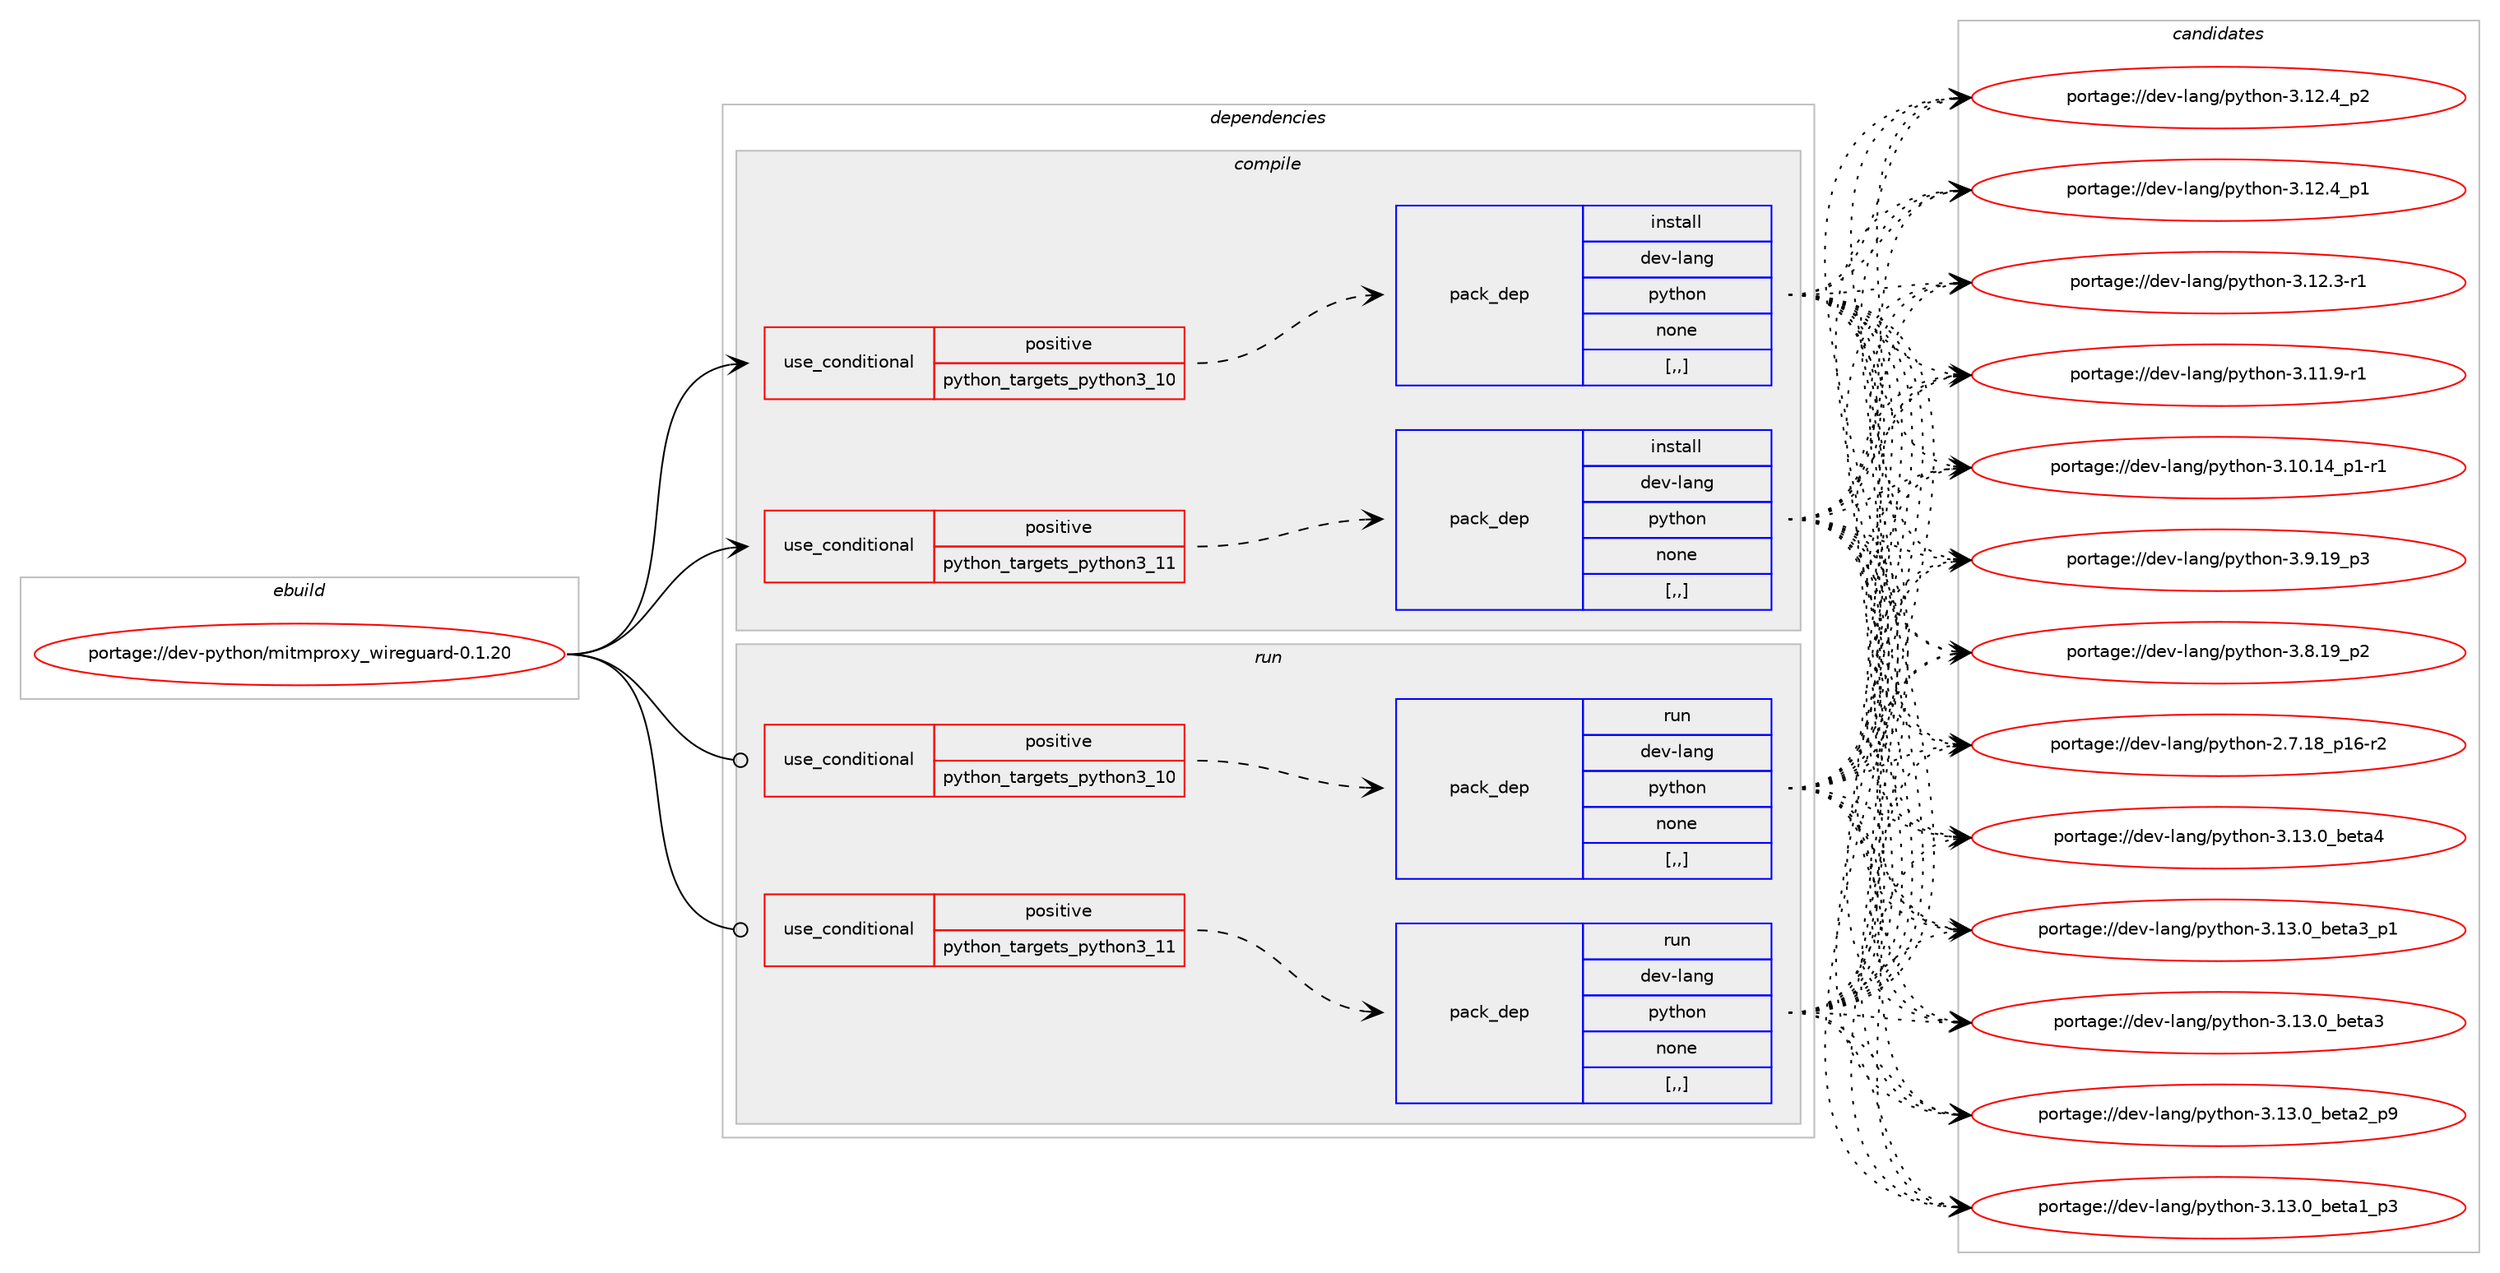 digraph prolog {

# *************
# Graph options
# *************

newrank=true;
concentrate=true;
compound=true;
graph [rankdir=LR,fontname=Helvetica,fontsize=10,ranksep=1.5];#, ranksep=2.5, nodesep=0.2];
edge  [arrowhead=vee];
node  [fontname=Helvetica,fontsize=10];

# **********
# The ebuild
# **********

subgraph cluster_leftcol {
color=gray;
label=<<i>ebuild</i>>;
id [label="portage://dev-python/mitmproxy_wireguard-0.1.20", color=red, width=4, href="../dev-python/mitmproxy_wireguard-0.1.20.svg"];
}

# ****************
# The dependencies
# ****************

subgraph cluster_midcol {
color=gray;
label=<<i>dependencies</i>>;
subgraph cluster_compile {
fillcolor="#eeeeee";
style=filled;
label=<<i>compile</i>>;
subgraph cond34912 {
dependency151552 [label=<<TABLE BORDER="0" CELLBORDER="1" CELLSPACING="0" CELLPADDING="4"><TR><TD ROWSPAN="3" CELLPADDING="10">use_conditional</TD></TR><TR><TD>positive</TD></TR><TR><TD>python_targets_python3_10</TD></TR></TABLE>>, shape=none, color=red];
subgraph pack115391 {
dependency151553 [label=<<TABLE BORDER="0" CELLBORDER="1" CELLSPACING="0" CELLPADDING="4" WIDTH="220"><TR><TD ROWSPAN="6" CELLPADDING="30">pack_dep</TD></TR><TR><TD WIDTH="110">install</TD></TR><TR><TD>dev-lang</TD></TR><TR><TD>python</TD></TR><TR><TD>none</TD></TR><TR><TD>[,,]</TD></TR></TABLE>>, shape=none, color=blue];
}
dependency151552:e -> dependency151553:w [weight=20,style="dashed",arrowhead="vee"];
}
id:e -> dependency151552:w [weight=20,style="solid",arrowhead="vee"];
subgraph cond34913 {
dependency151554 [label=<<TABLE BORDER="0" CELLBORDER="1" CELLSPACING="0" CELLPADDING="4"><TR><TD ROWSPAN="3" CELLPADDING="10">use_conditional</TD></TR><TR><TD>positive</TD></TR><TR><TD>python_targets_python3_11</TD></TR></TABLE>>, shape=none, color=red];
subgraph pack115392 {
dependency151555 [label=<<TABLE BORDER="0" CELLBORDER="1" CELLSPACING="0" CELLPADDING="4" WIDTH="220"><TR><TD ROWSPAN="6" CELLPADDING="30">pack_dep</TD></TR><TR><TD WIDTH="110">install</TD></TR><TR><TD>dev-lang</TD></TR><TR><TD>python</TD></TR><TR><TD>none</TD></TR><TR><TD>[,,]</TD></TR></TABLE>>, shape=none, color=blue];
}
dependency151554:e -> dependency151555:w [weight=20,style="dashed",arrowhead="vee"];
}
id:e -> dependency151554:w [weight=20,style="solid",arrowhead="vee"];
}
subgraph cluster_compileandrun {
fillcolor="#eeeeee";
style=filled;
label=<<i>compile and run</i>>;
}
subgraph cluster_run {
fillcolor="#eeeeee";
style=filled;
label=<<i>run</i>>;
subgraph cond34914 {
dependency151556 [label=<<TABLE BORDER="0" CELLBORDER="1" CELLSPACING="0" CELLPADDING="4"><TR><TD ROWSPAN="3" CELLPADDING="10">use_conditional</TD></TR><TR><TD>positive</TD></TR><TR><TD>python_targets_python3_10</TD></TR></TABLE>>, shape=none, color=red];
subgraph pack115393 {
dependency151557 [label=<<TABLE BORDER="0" CELLBORDER="1" CELLSPACING="0" CELLPADDING="4" WIDTH="220"><TR><TD ROWSPAN="6" CELLPADDING="30">pack_dep</TD></TR><TR><TD WIDTH="110">run</TD></TR><TR><TD>dev-lang</TD></TR><TR><TD>python</TD></TR><TR><TD>none</TD></TR><TR><TD>[,,]</TD></TR></TABLE>>, shape=none, color=blue];
}
dependency151556:e -> dependency151557:w [weight=20,style="dashed",arrowhead="vee"];
}
id:e -> dependency151556:w [weight=20,style="solid",arrowhead="odot"];
subgraph cond34915 {
dependency151558 [label=<<TABLE BORDER="0" CELLBORDER="1" CELLSPACING="0" CELLPADDING="4"><TR><TD ROWSPAN="3" CELLPADDING="10">use_conditional</TD></TR><TR><TD>positive</TD></TR><TR><TD>python_targets_python3_11</TD></TR></TABLE>>, shape=none, color=red];
subgraph pack115394 {
dependency151559 [label=<<TABLE BORDER="0" CELLBORDER="1" CELLSPACING="0" CELLPADDING="4" WIDTH="220"><TR><TD ROWSPAN="6" CELLPADDING="30">pack_dep</TD></TR><TR><TD WIDTH="110">run</TD></TR><TR><TD>dev-lang</TD></TR><TR><TD>python</TD></TR><TR><TD>none</TD></TR><TR><TD>[,,]</TD></TR></TABLE>>, shape=none, color=blue];
}
dependency151558:e -> dependency151559:w [weight=20,style="dashed",arrowhead="vee"];
}
id:e -> dependency151558:w [weight=20,style="solid",arrowhead="odot"];
}
}

# **************
# The candidates
# **************

subgraph cluster_choices {
rank=same;
color=gray;
label=<<i>candidates</i>>;

subgraph choice115391 {
color=black;
nodesep=1;
choice1001011184510897110103471121211161041111104551464951464895981011169752 [label="portage://dev-lang/python-3.13.0_beta4", color=red, width=4,href="../dev-lang/python-3.13.0_beta4.svg"];
choice10010111845108971101034711212111610411111045514649514648959810111697519511249 [label="portage://dev-lang/python-3.13.0_beta3_p1", color=red, width=4,href="../dev-lang/python-3.13.0_beta3_p1.svg"];
choice1001011184510897110103471121211161041111104551464951464895981011169751 [label="portage://dev-lang/python-3.13.0_beta3", color=red, width=4,href="../dev-lang/python-3.13.0_beta3.svg"];
choice10010111845108971101034711212111610411111045514649514648959810111697509511257 [label="portage://dev-lang/python-3.13.0_beta2_p9", color=red, width=4,href="../dev-lang/python-3.13.0_beta2_p9.svg"];
choice10010111845108971101034711212111610411111045514649514648959810111697499511251 [label="portage://dev-lang/python-3.13.0_beta1_p3", color=red, width=4,href="../dev-lang/python-3.13.0_beta1_p3.svg"];
choice100101118451089711010347112121116104111110455146495046529511250 [label="portage://dev-lang/python-3.12.4_p2", color=red, width=4,href="../dev-lang/python-3.12.4_p2.svg"];
choice100101118451089711010347112121116104111110455146495046529511249 [label="portage://dev-lang/python-3.12.4_p1", color=red, width=4,href="../dev-lang/python-3.12.4_p1.svg"];
choice100101118451089711010347112121116104111110455146495046514511449 [label="portage://dev-lang/python-3.12.3-r1", color=red, width=4,href="../dev-lang/python-3.12.3-r1.svg"];
choice100101118451089711010347112121116104111110455146494946574511449 [label="portage://dev-lang/python-3.11.9-r1", color=red, width=4,href="../dev-lang/python-3.11.9-r1.svg"];
choice100101118451089711010347112121116104111110455146494846495295112494511449 [label="portage://dev-lang/python-3.10.14_p1-r1", color=red, width=4,href="../dev-lang/python-3.10.14_p1-r1.svg"];
choice100101118451089711010347112121116104111110455146574649579511251 [label="portage://dev-lang/python-3.9.19_p3", color=red, width=4,href="../dev-lang/python-3.9.19_p3.svg"];
choice100101118451089711010347112121116104111110455146564649579511250 [label="portage://dev-lang/python-3.8.19_p2", color=red, width=4,href="../dev-lang/python-3.8.19_p2.svg"];
choice100101118451089711010347112121116104111110455046554649569511249544511450 [label="portage://dev-lang/python-2.7.18_p16-r2", color=red, width=4,href="../dev-lang/python-2.7.18_p16-r2.svg"];
dependency151553:e -> choice1001011184510897110103471121211161041111104551464951464895981011169752:w [style=dotted,weight="100"];
dependency151553:e -> choice10010111845108971101034711212111610411111045514649514648959810111697519511249:w [style=dotted,weight="100"];
dependency151553:e -> choice1001011184510897110103471121211161041111104551464951464895981011169751:w [style=dotted,weight="100"];
dependency151553:e -> choice10010111845108971101034711212111610411111045514649514648959810111697509511257:w [style=dotted,weight="100"];
dependency151553:e -> choice10010111845108971101034711212111610411111045514649514648959810111697499511251:w [style=dotted,weight="100"];
dependency151553:e -> choice100101118451089711010347112121116104111110455146495046529511250:w [style=dotted,weight="100"];
dependency151553:e -> choice100101118451089711010347112121116104111110455146495046529511249:w [style=dotted,weight="100"];
dependency151553:e -> choice100101118451089711010347112121116104111110455146495046514511449:w [style=dotted,weight="100"];
dependency151553:e -> choice100101118451089711010347112121116104111110455146494946574511449:w [style=dotted,weight="100"];
dependency151553:e -> choice100101118451089711010347112121116104111110455146494846495295112494511449:w [style=dotted,weight="100"];
dependency151553:e -> choice100101118451089711010347112121116104111110455146574649579511251:w [style=dotted,weight="100"];
dependency151553:e -> choice100101118451089711010347112121116104111110455146564649579511250:w [style=dotted,weight="100"];
dependency151553:e -> choice100101118451089711010347112121116104111110455046554649569511249544511450:w [style=dotted,weight="100"];
}
subgraph choice115392 {
color=black;
nodesep=1;
choice1001011184510897110103471121211161041111104551464951464895981011169752 [label="portage://dev-lang/python-3.13.0_beta4", color=red, width=4,href="../dev-lang/python-3.13.0_beta4.svg"];
choice10010111845108971101034711212111610411111045514649514648959810111697519511249 [label="portage://dev-lang/python-3.13.0_beta3_p1", color=red, width=4,href="../dev-lang/python-3.13.0_beta3_p1.svg"];
choice1001011184510897110103471121211161041111104551464951464895981011169751 [label="portage://dev-lang/python-3.13.0_beta3", color=red, width=4,href="../dev-lang/python-3.13.0_beta3.svg"];
choice10010111845108971101034711212111610411111045514649514648959810111697509511257 [label="portage://dev-lang/python-3.13.0_beta2_p9", color=red, width=4,href="../dev-lang/python-3.13.0_beta2_p9.svg"];
choice10010111845108971101034711212111610411111045514649514648959810111697499511251 [label="portage://dev-lang/python-3.13.0_beta1_p3", color=red, width=4,href="../dev-lang/python-3.13.0_beta1_p3.svg"];
choice100101118451089711010347112121116104111110455146495046529511250 [label="portage://dev-lang/python-3.12.4_p2", color=red, width=4,href="../dev-lang/python-3.12.4_p2.svg"];
choice100101118451089711010347112121116104111110455146495046529511249 [label="portage://dev-lang/python-3.12.4_p1", color=red, width=4,href="../dev-lang/python-3.12.4_p1.svg"];
choice100101118451089711010347112121116104111110455146495046514511449 [label="portage://dev-lang/python-3.12.3-r1", color=red, width=4,href="../dev-lang/python-3.12.3-r1.svg"];
choice100101118451089711010347112121116104111110455146494946574511449 [label="portage://dev-lang/python-3.11.9-r1", color=red, width=4,href="../dev-lang/python-3.11.9-r1.svg"];
choice100101118451089711010347112121116104111110455146494846495295112494511449 [label="portage://dev-lang/python-3.10.14_p1-r1", color=red, width=4,href="../dev-lang/python-3.10.14_p1-r1.svg"];
choice100101118451089711010347112121116104111110455146574649579511251 [label="portage://dev-lang/python-3.9.19_p3", color=red, width=4,href="../dev-lang/python-3.9.19_p3.svg"];
choice100101118451089711010347112121116104111110455146564649579511250 [label="portage://dev-lang/python-3.8.19_p2", color=red, width=4,href="../dev-lang/python-3.8.19_p2.svg"];
choice100101118451089711010347112121116104111110455046554649569511249544511450 [label="portage://dev-lang/python-2.7.18_p16-r2", color=red, width=4,href="../dev-lang/python-2.7.18_p16-r2.svg"];
dependency151555:e -> choice1001011184510897110103471121211161041111104551464951464895981011169752:w [style=dotted,weight="100"];
dependency151555:e -> choice10010111845108971101034711212111610411111045514649514648959810111697519511249:w [style=dotted,weight="100"];
dependency151555:e -> choice1001011184510897110103471121211161041111104551464951464895981011169751:w [style=dotted,weight="100"];
dependency151555:e -> choice10010111845108971101034711212111610411111045514649514648959810111697509511257:w [style=dotted,weight="100"];
dependency151555:e -> choice10010111845108971101034711212111610411111045514649514648959810111697499511251:w [style=dotted,weight="100"];
dependency151555:e -> choice100101118451089711010347112121116104111110455146495046529511250:w [style=dotted,weight="100"];
dependency151555:e -> choice100101118451089711010347112121116104111110455146495046529511249:w [style=dotted,weight="100"];
dependency151555:e -> choice100101118451089711010347112121116104111110455146495046514511449:w [style=dotted,weight="100"];
dependency151555:e -> choice100101118451089711010347112121116104111110455146494946574511449:w [style=dotted,weight="100"];
dependency151555:e -> choice100101118451089711010347112121116104111110455146494846495295112494511449:w [style=dotted,weight="100"];
dependency151555:e -> choice100101118451089711010347112121116104111110455146574649579511251:w [style=dotted,weight="100"];
dependency151555:e -> choice100101118451089711010347112121116104111110455146564649579511250:w [style=dotted,weight="100"];
dependency151555:e -> choice100101118451089711010347112121116104111110455046554649569511249544511450:w [style=dotted,weight="100"];
}
subgraph choice115393 {
color=black;
nodesep=1;
choice1001011184510897110103471121211161041111104551464951464895981011169752 [label="portage://dev-lang/python-3.13.0_beta4", color=red, width=4,href="../dev-lang/python-3.13.0_beta4.svg"];
choice10010111845108971101034711212111610411111045514649514648959810111697519511249 [label="portage://dev-lang/python-3.13.0_beta3_p1", color=red, width=4,href="../dev-lang/python-3.13.0_beta3_p1.svg"];
choice1001011184510897110103471121211161041111104551464951464895981011169751 [label="portage://dev-lang/python-3.13.0_beta3", color=red, width=4,href="../dev-lang/python-3.13.0_beta3.svg"];
choice10010111845108971101034711212111610411111045514649514648959810111697509511257 [label="portage://dev-lang/python-3.13.0_beta2_p9", color=red, width=4,href="../dev-lang/python-3.13.0_beta2_p9.svg"];
choice10010111845108971101034711212111610411111045514649514648959810111697499511251 [label="portage://dev-lang/python-3.13.0_beta1_p3", color=red, width=4,href="../dev-lang/python-3.13.0_beta1_p3.svg"];
choice100101118451089711010347112121116104111110455146495046529511250 [label="portage://dev-lang/python-3.12.4_p2", color=red, width=4,href="../dev-lang/python-3.12.4_p2.svg"];
choice100101118451089711010347112121116104111110455146495046529511249 [label="portage://dev-lang/python-3.12.4_p1", color=red, width=4,href="../dev-lang/python-3.12.4_p1.svg"];
choice100101118451089711010347112121116104111110455146495046514511449 [label="portage://dev-lang/python-3.12.3-r1", color=red, width=4,href="../dev-lang/python-3.12.3-r1.svg"];
choice100101118451089711010347112121116104111110455146494946574511449 [label="portage://dev-lang/python-3.11.9-r1", color=red, width=4,href="../dev-lang/python-3.11.9-r1.svg"];
choice100101118451089711010347112121116104111110455146494846495295112494511449 [label="portage://dev-lang/python-3.10.14_p1-r1", color=red, width=4,href="../dev-lang/python-3.10.14_p1-r1.svg"];
choice100101118451089711010347112121116104111110455146574649579511251 [label="portage://dev-lang/python-3.9.19_p3", color=red, width=4,href="../dev-lang/python-3.9.19_p3.svg"];
choice100101118451089711010347112121116104111110455146564649579511250 [label="portage://dev-lang/python-3.8.19_p2", color=red, width=4,href="../dev-lang/python-3.8.19_p2.svg"];
choice100101118451089711010347112121116104111110455046554649569511249544511450 [label="portage://dev-lang/python-2.7.18_p16-r2", color=red, width=4,href="../dev-lang/python-2.7.18_p16-r2.svg"];
dependency151557:e -> choice1001011184510897110103471121211161041111104551464951464895981011169752:w [style=dotted,weight="100"];
dependency151557:e -> choice10010111845108971101034711212111610411111045514649514648959810111697519511249:w [style=dotted,weight="100"];
dependency151557:e -> choice1001011184510897110103471121211161041111104551464951464895981011169751:w [style=dotted,weight="100"];
dependency151557:e -> choice10010111845108971101034711212111610411111045514649514648959810111697509511257:w [style=dotted,weight="100"];
dependency151557:e -> choice10010111845108971101034711212111610411111045514649514648959810111697499511251:w [style=dotted,weight="100"];
dependency151557:e -> choice100101118451089711010347112121116104111110455146495046529511250:w [style=dotted,weight="100"];
dependency151557:e -> choice100101118451089711010347112121116104111110455146495046529511249:w [style=dotted,weight="100"];
dependency151557:e -> choice100101118451089711010347112121116104111110455146495046514511449:w [style=dotted,weight="100"];
dependency151557:e -> choice100101118451089711010347112121116104111110455146494946574511449:w [style=dotted,weight="100"];
dependency151557:e -> choice100101118451089711010347112121116104111110455146494846495295112494511449:w [style=dotted,weight="100"];
dependency151557:e -> choice100101118451089711010347112121116104111110455146574649579511251:w [style=dotted,weight="100"];
dependency151557:e -> choice100101118451089711010347112121116104111110455146564649579511250:w [style=dotted,weight="100"];
dependency151557:e -> choice100101118451089711010347112121116104111110455046554649569511249544511450:w [style=dotted,weight="100"];
}
subgraph choice115394 {
color=black;
nodesep=1;
choice1001011184510897110103471121211161041111104551464951464895981011169752 [label="portage://dev-lang/python-3.13.0_beta4", color=red, width=4,href="../dev-lang/python-3.13.0_beta4.svg"];
choice10010111845108971101034711212111610411111045514649514648959810111697519511249 [label="portage://dev-lang/python-3.13.0_beta3_p1", color=red, width=4,href="../dev-lang/python-3.13.0_beta3_p1.svg"];
choice1001011184510897110103471121211161041111104551464951464895981011169751 [label="portage://dev-lang/python-3.13.0_beta3", color=red, width=4,href="../dev-lang/python-3.13.0_beta3.svg"];
choice10010111845108971101034711212111610411111045514649514648959810111697509511257 [label="portage://dev-lang/python-3.13.0_beta2_p9", color=red, width=4,href="../dev-lang/python-3.13.0_beta2_p9.svg"];
choice10010111845108971101034711212111610411111045514649514648959810111697499511251 [label="portage://dev-lang/python-3.13.0_beta1_p3", color=red, width=4,href="../dev-lang/python-3.13.0_beta1_p3.svg"];
choice100101118451089711010347112121116104111110455146495046529511250 [label="portage://dev-lang/python-3.12.4_p2", color=red, width=4,href="../dev-lang/python-3.12.4_p2.svg"];
choice100101118451089711010347112121116104111110455146495046529511249 [label="portage://dev-lang/python-3.12.4_p1", color=red, width=4,href="../dev-lang/python-3.12.4_p1.svg"];
choice100101118451089711010347112121116104111110455146495046514511449 [label="portage://dev-lang/python-3.12.3-r1", color=red, width=4,href="../dev-lang/python-3.12.3-r1.svg"];
choice100101118451089711010347112121116104111110455146494946574511449 [label="portage://dev-lang/python-3.11.9-r1", color=red, width=4,href="../dev-lang/python-3.11.9-r1.svg"];
choice100101118451089711010347112121116104111110455146494846495295112494511449 [label="portage://dev-lang/python-3.10.14_p1-r1", color=red, width=4,href="../dev-lang/python-3.10.14_p1-r1.svg"];
choice100101118451089711010347112121116104111110455146574649579511251 [label="portage://dev-lang/python-3.9.19_p3", color=red, width=4,href="../dev-lang/python-3.9.19_p3.svg"];
choice100101118451089711010347112121116104111110455146564649579511250 [label="portage://dev-lang/python-3.8.19_p2", color=red, width=4,href="../dev-lang/python-3.8.19_p2.svg"];
choice100101118451089711010347112121116104111110455046554649569511249544511450 [label="portage://dev-lang/python-2.7.18_p16-r2", color=red, width=4,href="../dev-lang/python-2.7.18_p16-r2.svg"];
dependency151559:e -> choice1001011184510897110103471121211161041111104551464951464895981011169752:w [style=dotted,weight="100"];
dependency151559:e -> choice10010111845108971101034711212111610411111045514649514648959810111697519511249:w [style=dotted,weight="100"];
dependency151559:e -> choice1001011184510897110103471121211161041111104551464951464895981011169751:w [style=dotted,weight="100"];
dependency151559:e -> choice10010111845108971101034711212111610411111045514649514648959810111697509511257:w [style=dotted,weight="100"];
dependency151559:e -> choice10010111845108971101034711212111610411111045514649514648959810111697499511251:w [style=dotted,weight="100"];
dependency151559:e -> choice100101118451089711010347112121116104111110455146495046529511250:w [style=dotted,weight="100"];
dependency151559:e -> choice100101118451089711010347112121116104111110455146495046529511249:w [style=dotted,weight="100"];
dependency151559:e -> choice100101118451089711010347112121116104111110455146495046514511449:w [style=dotted,weight="100"];
dependency151559:e -> choice100101118451089711010347112121116104111110455146494946574511449:w [style=dotted,weight="100"];
dependency151559:e -> choice100101118451089711010347112121116104111110455146494846495295112494511449:w [style=dotted,weight="100"];
dependency151559:e -> choice100101118451089711010347112121116104111110455146574649579511251:w [style=dotted,weight="100"];
dependency151559:e -> choice100101118451089711010347112121116104111110455146564649579511250:w [style=dotted,weight="100"];
dependency151559:e -> choice100101118451089711010347112121116104111110455046554649569511249544511450:w [style=dotted,weight="100"];
}
}

}
